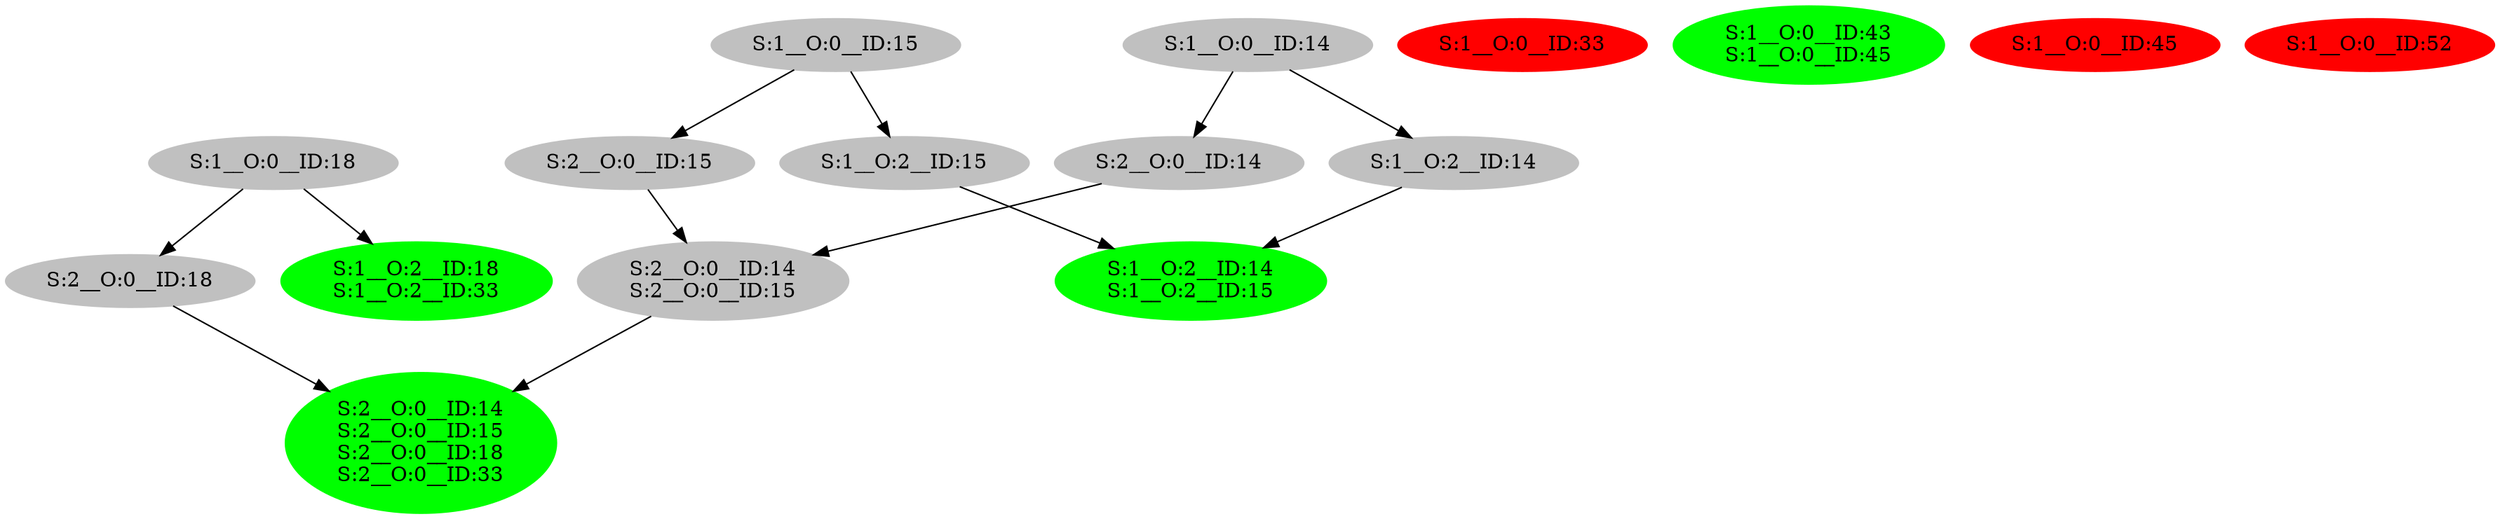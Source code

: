 strict digraph  {
0 [color=grey, label="S:1__O:0__ID:14", style=filled];
1 [color=grey, label="S:2__O:0__ID:14", style=filled];
2 [color=grey, label="S:2__O:0__ID:14
S:2__O:0__ID:15", style=filled];
3 [color=green, label="S:2__O:0__ID:14
S:2__O:0__ID:15
S:2__O:0__ID:18
S:2__O:0__ID:33", style=filled];
4 [color=grey, label="S:1__O:2__ID:14", style=filled];
5 [color=green, label="S:1__O:2__ID:14
S:1__O:2__ID:15", style=filled];
6 [color=grey, label="S:1__O:0__ID:15", style=filled];
7 [color=grey, label="S:2__O:0__ID:15", style=filled];
8 [color=grey, label="S:1__O:2__ID:15", style=filled];
9 [color=grey, label="S:1__O:0__ID:18", style=filled];
10 [color=grey, label="S:2__O:0__ID:18", style=filled];
11 [color=green, label="S:1__O:2__ID:18
S:1__O:2__ID:33", style=filled];
12 [color=red, label="S:1__O:0__ID:33", style=filled];
13 [color=green, label="S:1__O:0__ID:43
S:1__O:0__ID:45", style=filled];
14 [color=red, label="S:1__O:0__ID:45", style=filled];
15 [color=red, label="S:1__O:0__ID:52", style=filled];
0 -> 1;
0 -> 4;
1 -> 2;
2 -> 3;
4 -> 5;
6 -> 7;
6 -> 8;
7 -> 2;
8 -> 5;
9 -> 10;
9 -> 11;
10 -> 3;
}

